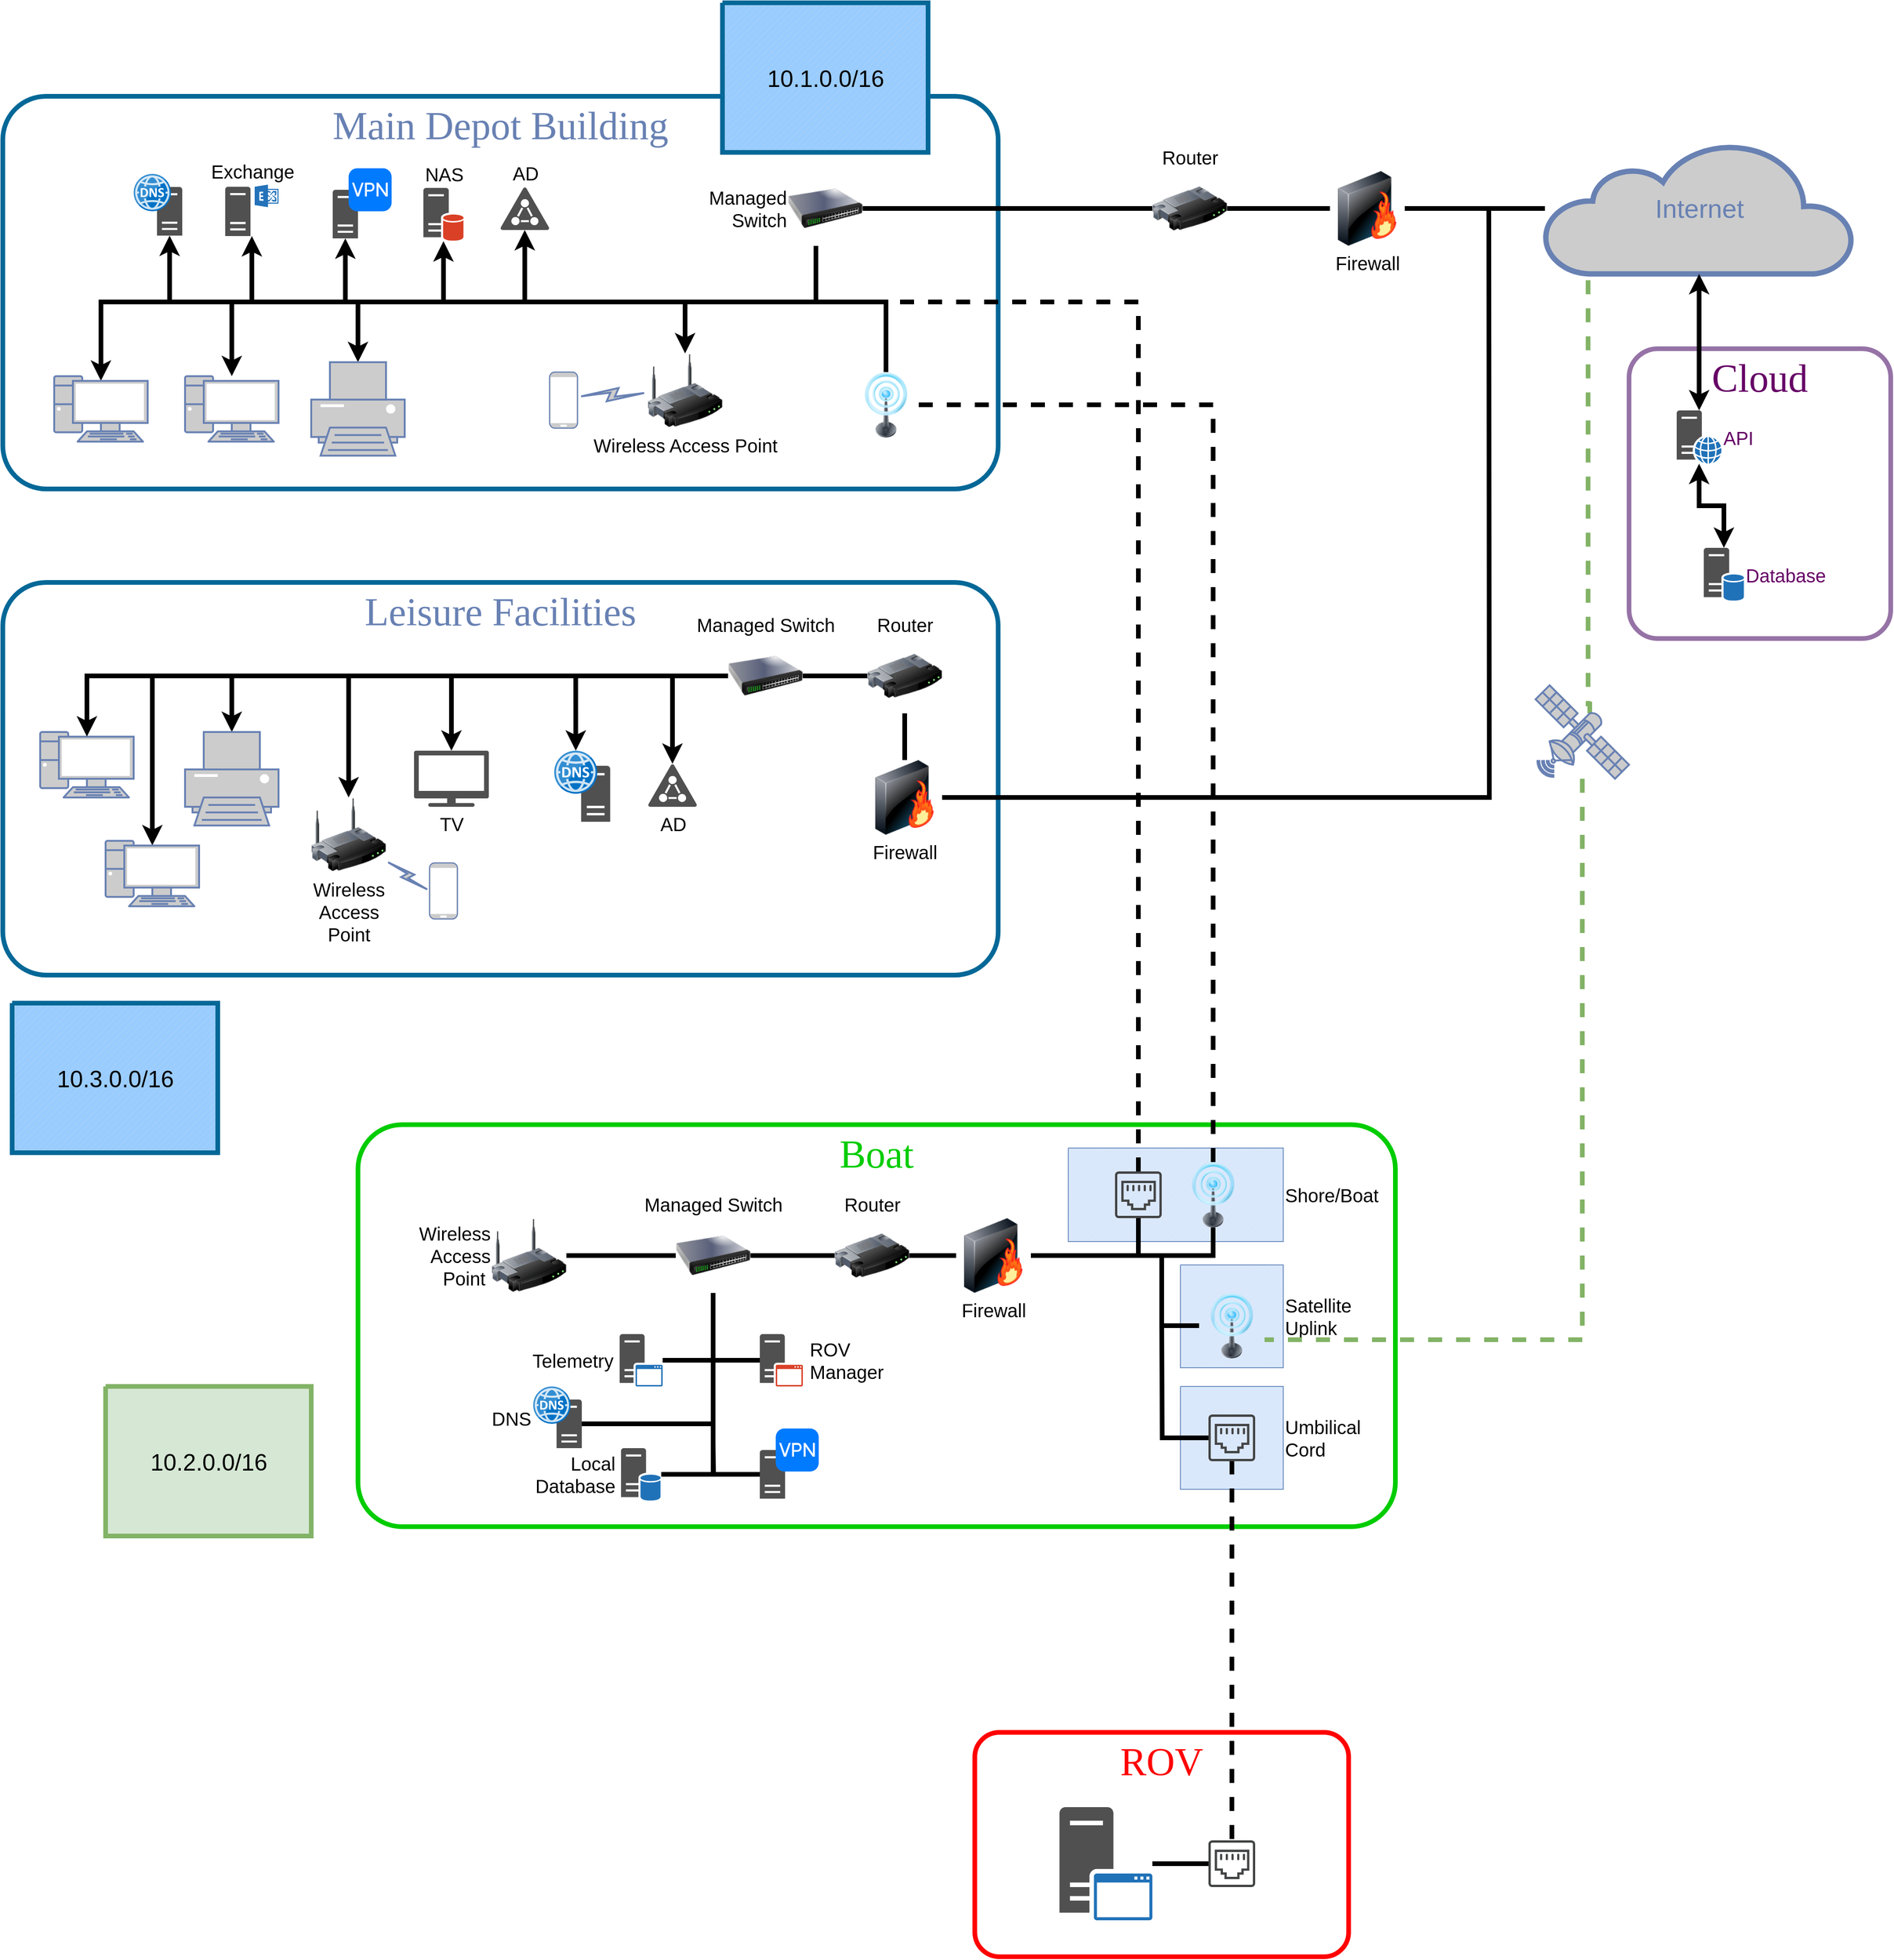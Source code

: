 <mxfile version="13.8.1" type="device"><diagram name="Page-1" id="bfe91b75-5d2c-26a0-9c1d-138518896778"><mxGraphModel dx="4060" dy="2083" grid="1" gridSize="10" guides="1" tooltips="1" connect="1" arrows="1" fold="1" page="1" pageScale="1" pageWidth="1100" pageHeight="850" background="#ffffff" math="0" shadow="0"><root><mxCell id="0"/><mxCell id="1" parent="0"/><mxCell id="BEjRYLNINEGM36u_xrD8-8" value="Cloud" style="rounded=1;whiteSpace=wrap;html=1;shadow=0;comic=0;strokeColor=#9673a6;strokeWidth=5;fontFamily=Verdana;fontSize=42;align=center;arcSize=11;verticalAlign=top;fillColor=none;fontColor=#660066;" vertex="1" parent="1"><mxGeometry x="1810" y="420" width="280" height="310" as="geometry"/></mxCell><mxCell id="fTc4LNqyEXs3I6kkygkH-61" value="&lt;div style=&quot;font-size: 20px;&quot;&gt;Satellite &lt;br style=&quot;font-size: 20px;&quot;&gt;&lt;/div&gt;&lt;div style=&quot;font-size: 20px;&quot;&gt;Uplink&lt;/div&gt;" style="verticalLabelPosition=middle;verticalAlign=middle;html=1;shape=mxgraph.basic.patternFillRect;fillStyle=diag;step=5;fillStrokeWidth=0.2;fillStrokeColor=#dddddd;labelBackgroundColor=none;fillColor=#dae8fc;strokeColor=#6c8ebf;labelPosition=right;align=left;fontSize=20;" parent="1" vertex="1"><mxGeometry x="1330" y="1400" width="110" height="110" as="geometry"/></mxCell><mxCell id="fTc4LNqyEXs3I6kkygkH-63" value="Umbilical&lt;br&gt;Cord" style="verticalLabelPosition=middle;verticalAlign=middle;html=1;shape=mxgraph.basic.patternFillRect;fillStyle=diag;step=5;fillStrokeWidth=0.2;fillStrokeColor=#dddddd;labelBackgroundColor=none;fillColor=#dae8fc;strokeColor=#6c8ebf;labelPosition=right;align=left;fontSize=20;" parent="1" vertex="1"><mxGeometry x="1330" y="1530" width="110" height="110" as="geometry"/></mxCell><mxCell id="fTc4LNqyEXs3I6kkygkH-59" value="Shore/Boat" style="verticalLabelPosition=middle;verticalAlign=middle;html=1;shape=mxgraph.basic.patternFillRect;fillStyle=diag;step=5;fillStrokeWidth=0.2;fillStrokeColor=#dddddd;fillColor=#dae8fc;strokeColor=#6c8ebf;labelPosition=right;align=left;fontSize=20;" parent="1" vertex="1"><mxGeometry x="1210" y="1275" width="230" height="100" as="geometry"/></mxCell><mxCell id="7c3789c024ecab99-82" value="Leisure Facilities" style="rounded=1;whiteSpace=wrap;html=1;shadow=0;comic=0;strokeColor=#036897;strokeWidth=5;fillColor=none;fontFamily=Verdana;fontSize=42;fontColor=#6881B3;align=center;arcSize=11;verticalAlign=top;" parent="1" vertex="1"><mxGeometry x="70" y="670" width="1065" height="420" as="geometry"/></mxCell><mxCell id="7c3789c024ecab99-81" value="Main Depot Building" style="rounded=1;whiteSpace=wrap;html=1;shadow=0;comic=0;strokeColor=#036897;strokeWidth=5;fillColor=none;fontFamily=Verdana;fontSize=42;fontColor=#6881B3;align=center;arcSize=11;verticalAlign=top;" parent="1" vertex="1"><mxGeometry x="70" y="150" width="1065" height="420" as="geometry"/></mxCell><mxCell id="7c3789c024ecab99-78" value="&lt;div style=&quot;font-size: 42px;&quot;&gt;Boat&lt;/div&gt;" style="rounded=1;whiteSpace=wrap;html=1;shadow=0;comic=0;strokeWidth=5;fillColor=none;fontFamily=Verdana;fontSize=42;align=center;arcSize=11;verticalAlign=top;strokeColor=#00CC00;fontColor=#00CC00;" parent="1" vertex="1"><mxGeometry x="450" y="1250" width="1110" height="430" as="geometry"/></mxCell><mxCell id="7c3789c024ecab99-52" style="edgeStyle=none;html=1;labelBackgroundColor=none;endArrow=none;endFill=0;strokeWidth=5;fontFamily=Verdana;fontSize=15;fontColor=#036897;entryX=0;entryY=0.5;entryDx=0;entryDy=0;exitX=1;exitY=0.5;exitDx=0;exitDy=0;" parent="1" source="8N6e3qmxS6AnXy7Mqe9B-5" target="8N6e3qmxS6AnXy7Mqe9B-2" edge="1"><mxGeometry relative="1" as="geometry"><mxPoint x="1480" y="271.41" as="targetPoint"/><mxPoint x="1390" y="270.94" as="sourcePoint"/></mxGeometry></mxCell><mxCell id="fTc4LNqyEXs3I6kkygkH-1" style="edgeStyle=orthogonalEdgeStyle;rounded=0;orthogonalLoop=1;jettySize=auto;html=1;exitX=0.5;exitY=0.07;exitDx=0;exitDy=0;exitPerimeter=0;startArrow=classic;startFill=1;endArrow=none;endFill=0;strokeWidth=5;" parent="1" source="7c3789c024ecab99-34" target="8N6e3qmxS6AnXy7Mqe9B-10" edge="1"><mxGeometry relative="1" as="geometry"><Array as="points"><mxPoint x="175" y="370"/><mxPoint x="940" y="370"/></Array></mxGeometry></mxCell><mxCell id="7c3789c024ecab99-34" value="" style="fontColor=#0066CC;verticalAlign=top;verticalLabelPosition=bottom;labelPosition=center;align=center;html=1;fillColor=#CCCCCC;strokeColor=#6881B3;gradientColor=none;gradientDirection=north;strokeWidth=2;shape=mxgraph.networks.pc;rounded=0;shadow=0;comic=0;" parent="1" vertex="1"><mxGeometry x="125.0" y="449.412" width="100" height="70" as="geometry"/></mxCell><mxCell id="fTc4LNqyEXs3I6kkygkH-2" style="edgeStyle=orthogonalEdgeStyle;rounded=0;orthogonalLoop=1;jettySize=auto;html=1;startArrow=classic;startFill=1;endArrow=none;endFill=0;strokeWidth=5;" parent="1" source="7c3789c024ecab99-35" edge="1"><mxGeometry relative="1" as="geometry"><mxPoint x="315" y="370" as="targetPoint"/></mxGeometry></mxCell><mxCell id="7c3789c024ecab99-35" value="" style="fontColor=#0066CC;verticalAlign=top;verticalLabelPosition=bottom;labelPosition=center;align=center;html=1;fillColor=#CCCCCC;strokeColor=#6881B3;gradientColor=none;gradientDirection=north;strokeWidth=2;shape=mxgraph.networks.pc;rounded=0;shadow=0;comic=0;" parent="1" vertex="1"><mxGeometry x="265.0" y="449.412" width="100" height="70" as="geometry"/></mxCell><mxCell id="fTc4LNqyEXs3I6kkygkH-3" style="edgeStyle=orthogonalEdgeStyle;rounded=0;orthogonalLoop=1;jettySize=auto;html=1;exitX=0.5;exitY=0;exitDx=0;exitDy=0;exitPerimeter=0;startArrow=classic;startFill=1;endArrow=none;endFill=0;strokeWidth=5;" parent="1" source="7c3789c024ecab99-43" edge="1"><mxGeometry relative="1" as="geometry"><mxPoint x="450" y="370" as="targetPoint"/></mxGeometry></mxCell><mxCell id="7c3789c024ecab99-43" value="" style="fontColor=#0066CC;verticalAlign=top;verticalLabelPosition=bottom;labelPosition=center;align=center;html=1;fillColor=#CCCCCC;strokeColor=#6881B3;gradientColor=none;gradientDirection=north;strokeWidth=2;shape=mxgraph.networks.printer;rounded=0;shadow=0;comic=0;" parent="1" vertex="1"><mxGeometry x="400.0" y="434.412" width="100" height="100" as="geometry"/></mxCell><mxCell id="7c3789c024ecab99-46" value="" style="fontColor=#0066CC;verticalAlign=top;verticalLabelPosition=bottom;labelPosition=center;align=center;html=1;fillColor=#CCCCCC;strokeColor=#6881B3;gradientColor=none;gradientDirection=north;strokeWidth=2;shape=mxgraph.networks.mobile;rounded=0;shadow=0;comic=0;" parent="1" vertex="1"><mxGeometry x="655" y="445" width="30" height="60" as="geometry"/></mxCell><mxCell id="fTc4LNqyEXs3I6kkygkH-81" value="" style="edgeStyle=orthogonalEdgeStyle;rounded=0;orthogonalLoop=1;jettySize=auto;html=1;startArrow=none;startFill=0;endArrow=none;endFill=0;strokeWidth=5;fontSize=20;fontColor=#00CC00;" parent="1" source="7c3789c024ecab99-53" edge="1"><mxGeometry relative="1" as="geometry"><mxPoint x="1640" y="270" as="targetPoint"/></mxGeometry></mxCell><mxCell id="7c3789c024ecab99-53" value="Internet" style="html=1;fillColor=#CCCCCC;strokeColor=#6881B3;gradientColor=none;gradientDirection=north;strokeWidth=2;shape=mxgraph.networks.cloud;fontColor=#6881B3;rounded=0;shadow=0;comic=0;align=center;fontSize=28;" parent="1" vertex="1"><mxGeometry x="1720" y="200.0" width="330" height="140" as="geometry"/></mxCell><mxCell id="7c3789c024ecab99-56" style="edgeStyle=none;html=1;labelBackgroundColor=none;endArrow=none;endFill=0;strokeWidth=5;fontFamily=Verdana;fontSize=28;fontColor=#6881B3;exitX=1;exitY=0.5;exitDx=0;exitDy=0;" parent="1" source="8N6e3qmxS6AnXy7Mqe9B-2" target="7c3789c024ecab99-53" edge="1"><mxGeometry relative="1" as="geometry"><mxPoint x="1580" y="271.41" as="sourcePoint"/></mxGeometry></mxCell><mxCell id="7c3789c024ecab99-61" value="" style="fontColor=#0066CC;verticalAlign=top;verticalLabelPosition=bottom;labelPosition=center;align=center;html=1;fillColor=#CCCCCC;strokeColor=#6881B3;gradientColor=none;gradientDirection=north;strokeWidth=2;shape=mxgraph.networks.pc;rounded=0;shadow=0;comic=0;" parent="1" vertex="1"><mxGeometry x="110.0" y="830.002" width="100" height="70" as="geometry"/></mxCell><mxCell id="fTc4LNqyEXs3I6kkygkH-11" style="edgeStyle=orthogonalEdgeStyle;rounded=0;orthogonalLoop=1;jettySize=auto;html=1;exitX=0.5;exitY=0.07;exitDx=0;exitDy=0;exitPerimeter=0;startArrow=classic;startFill=1;endArrow=none;endFill=0;strokeWidth=5;" parent="1" source="7c3789c024ecab99-62" edge="1"><mxGeometry relative="1" as="geometry"><mxPoint x="312" y="770" as="targetPoint"/><Array as="points"><mxPoint x="230" y="770"/></Array></mxGeometry></mxCell><mxCell id="7c3789c024ecab99-62" value="" style="fontColor=#0066CC;verticalAlign=top;verticalLabelPosition=bottom;labelPosition=center;align=center;html=1;fillColor=#CCCCCC;strokeColor=#6881B3;gradientColor=none;gradientDirection=north;strokeWidth=2;shape=mxgraph.networks.pc;rounded=0;shadow=0;comic=0;" parent="1" vertex="1"><mxGeometry x="180.0" y="946.412" width="100" height="70" as="geometry"/></mxCell><mxCell id="fTc4LNqyEXs3I6kkygkH-12" style="edgeStyle=orthogonalEdgeStyle;rounded=0;orthogonalLoop=1;jettySize=auto;html=1;exitX=0.5;exitY=0;exitDx=0;exitDy=0;exitPerimeter=0;startArrow=classic;startFill=1;endArrow=none;endFill=0;strokeWidth=5;" parent="1" source="7c3789c024ecab99-66" edge="1"><mxGeometry relative="1" as="geometry"><mxPoint x="450" y="770" as="targetPoint"/><Array as="points"><mxPoint x="315" y="770"/></Array></mxGeometry></mxCell><mxCell id="7c3789c024ecab99-66" value="" style="fontColor=#0066CC;verticalAlign=top;verticalLabelPosition=bottom;labelPosition=center;align=center;html=1;fillColor=#CCCCCC;strokeColor=#6881B3;gradientColor=none;gradientDirection=north;strokeWidth=2;shape=mxgraph.networks.printer;rounded=0;shadow=0;comic=0;" parent="1" vertex="1"><mxGeometry x="265.0" y="830.002" width="100" height="100" as="geometry"/></mxCell><mxCell id="7c3789c024ecab99-74" value="" style="fontColor=#0066CC;verticalAlign=top;verticalLabelPosition=bottom;labelPosition=center;align=center;html=1;fillColor=#CCCCCC;strokeColor=#6881B3;gradientColor=none;gradientDirection=north;strokeWidth=2;shape=mxgraph.networks.mobile;rounded=0;shadow=0;comic=0;" parent="1" vertex="1"><mxGeometry x="526.5" y="970" width="30" height="60" as="geometry"/></mxCell><mxCell id="8N6e3qmxS6AnXy7Mqe9B-1" value="ROV" style="rounded=1;whiteSpace=wrap;html=1;shadow=0;comic=0;strokeWidth=5;fontFamily=Verdana;fontSize=42;align=center;arcSize=11;verticalAlign=top;fillColor=none;strokeColor=#FF0000;fontColor=#FF0000;" parent="1" vertex="1"><mxGeometry x="1110" y="1900" width="400" height="240" as="geometry"/></mxCell><mxCell id="8N6e3qmxS6AnXy7Mqe9B-2" value="Firewall" style="image;html=1;image=img/lib/clip_art/networking/Firewall-page1_128x128.png;rounded=0;shadow=0;comic=0;strokeColor=#6881B3;strokeWidth=2;fillColor=#CCCCCC;fontSize=20;" parent="1" vertex="1"><mxGeometry x="1490" y="230" width="80" height="80" as="geometry"/></mxCell><mxCell id="8N6e3qmxS6AnXy7Mqe9B-5" value="Router" style="image;html=1;image=img/lib/clip_art/networking/Router_128x128.png;rounded=0;shadow=0;comic=0;strokeColor=#6881B3;strokeWidth=2;fillColor=#CCCCCC;labelPosition=center;verticalLabelPosition=top;align=center;verticalAlign=bottom;fontSize=20;" parent="1" vertex="1"><mxGeometry x="1300" y="230" width="80" height="80" as="geometry"/></mxCell><mxCell id="8N6e3qmxS6AnXy7Mqe9B-8" style="edgeStyle=orthogonalEdgeStyle;rounded=0;orthogonalLoop=1;jettySize=auto;html=1;entryX=0.5;entryY=1;entryDx=0;entryDy=0;entryPerimeter=0;fontColor=#0066CC;startArrow=classic;startFill=1;strokeWidth=5;" parent="1" source="BEjRYLNINEGM36u_xrD8-10" target="7c3789c024ecab99-53" edge="1"><mxGeometry relative="1" as="geometry"><mxPoint x="1885" y="515" as="sourcePoint"/></mxGeometry></mxCell><mxCell id="8N6e3qmxS6AnXy7Mqe9B-11" style="edgeStyle=orthogonalEdgeStyle;rounded=0;orthogonalLoop=1;jettySize=auto;html=1;exitX=1;exitY=0.5;exitDx=0;exitDy=0;entryX=0;entryY=0.5;entryDx=0;entryDy=0;fontColor=#0066CC;endArrow=none;endFill=0;strokeWidth=5;" parent="1" source="8N6e3qmxS6AnXy7Mqe9B-10" target="8N6e3qmxS6AnXy7Mqe9B-5" edge="1"><mxGeometry relative="1" as="geometry"/></mxCell><mxCell id="8N6e3qmxS6AnXy7Mqe9B-10" value="&lt;div&gt;Managed &lt;br&gt;&lt;/div&gt;&lt;div&gt;Switch&lt;/div&gt;" style="image;html=1;image=img/lib/clip_art/networking/Switch_128x128.png;rounded=0;shadow=0;comic=0;strokeColor=#6881B3;strokeWidth=2;fillColor=#CCCCCC;labelPosition=left;verticalLabelPosition=middle;align=right;verticalAlign=middle;fontSize=20;" parent="1" vertex="1"><mxGeometry x="910" y="230" width="80" height="80" as="geometry"/></mxCell><mxCell id="fTc4LNqyEXs3I6kkygkH-6" style="edgeStyle=orthogonalEdgeStyle;rounded=0;orthogonalLoop=1;jettySize=auto;html=1;exitX=0.5;exitY=0;exitDx=0;exitDy=0;startArrow=classic;startFill=1;endArrow=none;endFill=0;strokeWidth=5;" parent="1" source="fTc4LNqyEXs3I6kkygkH-5" edge="1"><mxGeometry relative="1" as="geometry"><mxPoint x="570" y="370" as="targetPoint"/><Array as="points"><mxPoint x="800" y="370"/></Array></mxGeometry></mxCell><mxCell id="fTc4LNqyEXs3I6kkygkH-5" value="Wireless Access Point" style="image;html=1;image=img/lib/clip_art/networking/Wireless_Router_128x128.png;fontSize=20;" parent="1" vertex="1"><mxGeometry x="760" y="425" width="80" height="80" as="geometry"/></mxCell><mxCell id="fTc4LNqyEXs3I6kkygkH-10" style="edgeStyle=orthogonalEdgeStyle;rounded=0;orthogonalLoop=1;jettySize=auto;html=1;exitX=0;exitY=0.5;exitDx=0;exitDy=0;entryX=0.5;entryY=0.07;entryDx=0;entryDy=0;entryPerimeter=0;startArrow=none;startFill=0;endArrow=classic;endFill=1;strokeWidth=5;" parent="1" source="fTc4LNqyEXs3I6kkygkH-7" target="7c3789c024ecab99-61" edge="1"><mxGeometry relative="1" as="geometry"/></mxCell><mxCell id="BEjRYLNINEGM36u_xrD8-23" style="edgeStyle=orthogonalEdgeStyle;rounded=0;orthogonalLoop=1;jettySize=auto;html=1;entryX=0;entryY=0.5;entryDx=0;entryDy=0;startArrow=none;startFill=0;endArrow=none;endFill=0;strokeWidth=5;fontSize=20;fontColor=#000000;" edge="1" parent="1" source="fTc4LNqyEXs3I6kkygkH-7" target="BEjRYLNINEGM36u_xrD8-22"><mxGeometry relative="1" as="geometry"/></mxCell><mxCell id="fTc4LNqyEXs3I6kkygkH-7" value="Managed Switch" style="image;html=1;image=img/lib/clip_art/networking/Switch_128x128.png;rounded=0;shadow=0;comic=0;strokeColor=#6881B3;strokeWidth=2;fillColor=#CCCCCC;labelPosition=center;verticalLabelPosition=top;align=center;verticalAlign=bottom;fontSize=20;" parent="1" vertex="1"><mxGeometry x="846" y="730" width="80" height="80" as="geometry"/></mxCell><mxCell id="fTc4LNqyEXs3I6kkygkH-13" style="edgeStyle=orthogonalEdgeStyle;rounded=0;orthogonalLoop=1;jettySize=auto;html=1;exitX=0.5;exitY=0;exitDx=0;exitDy=0;startArrow=classic;startFill=1;endArrow=none;endFill=0;strokeWidth=5;" parent="1" source="fTc4LNqyEXs3I6kkygkH-9" edge="1"><mxGeometry relative="1" as="geometry"><mxPoint x="590" y="770" as="targetPoint"/><Array as="points"><mxPoint x="440" y="770"/></Array></mxGeometry></mxCell><mxCell id="fTc4LNqyEXs3I6kkygkH-9" value="&lt;div&gt;Wireless &lt;br&gt;&lt;/div&gt;&lt;div&gt;Access &lt;br&gt;&lt;/div&gt;&lt;div&gt;Point&lt;/div&gt;" style="image;html=1;image=img/lib/clip_art/networking/Wireless_Router_128x128.png;fontSize=20;" parent="1" vertex="1"><mxGeometry x="400" y="900" width="80" height="80" as="geometry"/></mxCell><mxCell id="fTc4LNqyEXs3I6kkygkH-15" style="edgeStyle=orthogonalEdgeStyle;rounded=0;orthogonalLoop=1;jettySize=auto;html=1;startArrow=classic;startFill=1;endArrow=none;endFill=0;strokeWidth=5;" parent="1" source="fTc4LNqyEXs3I6kkygkH-14" edge="1"><mxGeometry relative="1" as="geometry"><mxPoint x="830" y="770" as="targetPoint"/><Array as="points"><mxPoint x="550" y="770"/></Array></mxGeometry></mxCell><mxCell id="fTc4LNqyEXs3I6kkygkH-14" value="&lt;font style=&quot;font-size: 20px&quot;&gt;TV&lt;/font&gt;" style="pointerEvents=1;shadow=0;dashed=0;html=1;strokeColor=none;fillColor=#505050;labelPosition=center;verticalLabelPosition=bottom;verticalAlign=top;outlineConnect=0;align=center;shape=mxgraph.office.devices.tv;" parent="1" vertex="1"><mxGeometry x="510" y="850" width="80" height="60" as="geometry"/></mxCell><mxCell id="fTc4LNqyEXs3I6kkygkH-17" value="" style="html=1;fillColor=#CCCCCC;strokeColor=#6881B3;gradientColor=none;gradientDirection=north;strokeWidth=2;shape=mxgraph.networks.comm_link_edge;html=1;labelBackgroundColor=none;endArrow=none;endFill=0;fontFamily=Verdana;fontSize=20;exitX=0;exitY=0.5;exitDx=0;exitDy=0;exitPerimeter=0;" parent="1" source="7c3789c024ecab99-74" target="fTc4LNqyEXs3I6kkygkH-9" edge="1"><mxGeometry width="100" height="100" relative="1" as="geometry"><mxPoint x="930" y="1136.41" as="sourcePoint"/><mxPoint x="630" y="1070.41" as="targetPoint"/></mxGeometry></mxCell><mxCell id="fTc4LNqyEXs3I6kkygkH-18" value="" style="html=1;fillColor=#CCCCCC;strokeColor=#6881B3;gradientColor=none;gradientDirection=north;strokeWidth=2;shape=mxgraph.networks.comm_link_edge;html=1;labelBackgroundColor=none;endArrow=none;endFill=0;fontFamily=Verdana;fontSize=20;entryX=1;entryY=0.436;entryDx=0;entryDy=0;entryPerimeter=0;" parent="1" source="fTc4LNqyEXs3I6kkygkH-5" target="7c3789c024ecab99-46" edge="1"><mxGeometry width="100" height="100" relative="1" as="geometry"><mxPoint x="735" y="449.41" as="sourcePoint"/><mxPoint x="685" y="482.743" as="targetPoint"/></mxGeometry></mxCell><mxCell id="fTc4LNqyEXs3I6kkygkH-23" style="edgeStyle=orthogonalEdgeStyle;rounded=0;orthogonalLoop=1;jettySize=auto;html=1;startArrow=classic;startFill=1;endArrow=none;endFill=0;strokeWidth=5;" parent="1" source="fTc4LNqyEXs3I6kkygkH-21" edge="1"><mxGeometry relative="1" as="geometry"><mxPoint x="336.5" y="370" as="targetPoint"/></mxGeometry></mxCell><mxCell id="fTc4LNqyEXs3I6kkygkH-21" value="Exchange" style="pointerEvents=1;shadow=0;dashed=0;html=1;strokeColor=none;fillColor=#505050;labelPosition=center;verticalLabelPosition=top;verticalAlign=bottom;outlineConnect=0;align=center;shape=mxgraph.office.servers.exchange_server;fontSize=20;" parent="1" vertex="1"><mxGeometry x="308" y="244.5" width="57" height="55" as="geometry"/></mxCell><mxCell id="fTc4LNqyEXs3I6kkygkH-25" style="edgeStyle=orthogonalEdgeStyle;rounded=0;orthogonalLoop=1;jettySize=auto;html=1;startArrow=classic;startFill=1;endArrow=none;endFill=0;strokeWidth=5;" parent="1" source="fTc4LNqyEXs3I6kkygkH-24" edge="1"><mxGeometry relative="1" as="geometry"><mxPoint x="248.5" y="370" as="targetPoint"/></mxGeometry></mxCell><mxCell id="fTc4LNqyEXs3I6kkygkH-26" style="edgeStyle=none;html=1;labelBackgroundColor=none;endArrow=none;endFill=0;strokeWidth=5;fontFamily=Verdana;fontSize=15;fontColor=#036897;entryX=0;entryY=0.5;entryDx=0;entryDy=0;exitX=1;exitY=0.5;exitDx=0;exitDy=0;" parent="1" source="fTc4LNqyEXs3I6kkygkH-28" target="fTc4LNqyEXs3I6kkygkH-27" edge="1"><mxGeometry relative="1" as="geometry"><mxPoint x="1060" y="1391.41" as="targetPoint"/><mxPoint x="970" y="1390.94" as="sourcePoint"/></mxGeometry></mxCell><mxCell id="fTc4LNqyEXs3I6kkygkH-31" style="edgeStyle=orthogonalEdgeStyle;rounded=0;orthogonalLoop=1;jettySize=auto;html=1;startArrow=none;startFill=0;endArrow=none;endFill=0;strokeWidth=5;" parent="1" source="fTc4LNqyEXs3I6kkygkH-27" target="fTc4LNqyEXs3I6kkygkH-29" edge="1"><mxGeometry relative="1" as="geometry"><Array as="points"><mxPoint x="1285" y="1390"/></Array></mxGeometry></mxCell><mxCell id="fTc4LNqyEXs3I6kkygkH-27" value="Firewall" style="image;html=1;image=img/lib/clip_art/networking/Firewall-page1_128x128.png;rounded=0;shadow=0;comic=0;strokeColor=#6881B3;strokeWidth=2;fillColor=#CCCCCC;fontSize=20;" parent="1" vertex="1"><mxGeometry x="1090" y="1350" width="80" height="80" as="geometry"/></mxCell><mxCell id="fTc4LNqyEXs3I6kkygkH-28" value="Router" style="image;html=1;image=img/lib/clip_art/networking/Router_128x128.png;rounded=0;shadow=0;comic=0;strokeColor=#6881B3;strokeWidth=2;fillColor=#CCCCCC;labelPosition=center;verticalLabelPosition=top;align=center;verticalAlign=bottom;fontSize=20;" parent="1" vertex="1"><mxGeometry x="960" y="1350" width="80" height="80" as="geometry"/></mxCell><mxCell id="fTc4LNqyEXs3I6kkygkH-33" style="edgeStyle=orthogonalEdgeStyle;rounded=0;orthogonalLoop=1;jettySize=auto;html=1;startArrow=none;startFill=0;endArrow=none;endFill=0;strokeWidth=5;dashed=1;" parent="1" source="fTc4LNqyEXs3I6kkygkH-29" edge="1"><mxGeometry relative="1" as="geometry"><mxPoint x="920" y="370" as="targetPoint"/><Array as="points"><mxPoint x="1285" y="370"/></Array></mxGeometry></mxCell><mxCell id="fTc4LNqyEXs3I6kkygkH-32" style="edgeStyle=orthogonalEdgeStyle;rounded=0;orthogonalLoop=1;jettySize=auto;html=1;exitX=0.5;exitY=1;exitDx=0;exitDy=0;startArrow=none;startFill=0;endArrow=none;endFill=0;strokeWidth=5;" parent="1" source="fTc4LNqyEXs3I6kkygkH-30" edge="1"><mxGeometry relative="1" as="geometry"><mxPoint x="1200" y="1390" as="targetPoint"/><Array as="points"><mxPoint x="1365" y="1390"/></Array></mxGeometry></mxCell><mxCell id="fTc4LNqyEXs3I6kkygkH-30" value="" style="image;html=1;image=img/lib/clip_art/telecommunication/Signal_tower_on_128x128.png" parent="1" vertex="1"><mxGeometry x="1330" y="1290" width="70" height="70" as="geometry"/></mxCell><mxCell id="fTc4LNqyEXs3I6kkygkH-35" style="edgeStyle=orthogonalEdgeStyle;rounded=0;orthogonalLoop=1;jettySize=auto;html=1;startArrow=none;startFill=0;endArrow=none;endFill=0;strokeWidth=5;" parent="1" source="fTc4LNqyEXs3I6kkygkH-34" edge="1"><mxGeometry relative="1" as="geometry"><mxPoint x="920" y="370" as="targetPoint"/><Array as="points"><mxPoint x="1015" y="370"/></Array></mxGeometry></mxCell><mxCell id="fTc4LNqyEXs3I6kkygkH-56" style="edgeStyle=orthogonalEdgeStyle;rounded=0;orthogonalLoop=1;jettySize=auto;html=1;exitX=1;exitY=0.5;exitDx=0;exitDy=0;entryX=0.5;entryY=0;entryDx=0;entryDy=0;dashed=1;startArrow=none;startFill=0;endArrow=none;endFill=0;strokeWidth=5;" parent="1" source="fTc4LNqyEXs3I6kkygkH-34" target="fTc4LNqyEXs3I6kkygkH-30" edge="1"><mxGeometry relative="1" as="geometry"/></mxCell><mxCell id="fTc4LNqyEXs3I6kkygkH-34" value="" style="image;html=1;image=img/lib/clip_art/telecommunication/Signal_tower_on_128x128.png" parent="1" vertex="1"><mxGeometry x="980" y="445" width="70" height="70" as="geometry"/></mxCell><mxCell id="fTc4LNqyEXs3I6kkygkH-38" style="edgeStyle=orthogonalEdgeStyle;rounded=0;orthogonalLoop=1;jettySize=auto;html=1;exitX=0.58;exitY=0.3;exitDx=0;exitDy=0;exitPerimeter=0;entryX=0.14;entryY=1;entryDx=0;entryDy=0;entryPerimeter=0;startArrow=none;startFill=0;endArrow=none;endFill=0;strokeWidth=5;dashed=1;fillColor=#d5e8d4;strokeColor=#82b366;" parent="1" source="fTc4LNqyEXs3I6kkygkH-36" target="7c3789c024ecab99-53" edge="1"><mxGeometry relative="1" as="geometry"><Array as="points"><mxPoint x="1766" y="800"/></Array></mxGeometry></mxCell><mxCell id="fTc4LNqyEXs3I6kkygkH-39" style="edgeStyle=orthogonalEdgeStyle;rounded=0;orthogonalLoop=1;jettySize=auto;html=1;startArrow=none;startFill=0;endArrow=none;endFill=0;strokeWidth=5;dashed=1;fillColor=#d5e8d4;strokeColor=#82b366;" parent="1" source="fTc4LNqyEXs3I6kkygkH-36" target="fTc4LNqyEXs3I6kkygkH-54" edge="1"><mxGeometry relative="1" as="geometry"><Array as="points"><mxPoint x="1760" y="1480"/></Array></mxGeometry></mxCell><mxCell id="fTc4LNqyEXs3I6kkygkH-36" value="" style="fontColor=#0066CC;verticalAlign=top;verticalLabelPosition=bottom;labelPosition=center;align=center;html=1;outlineConnect=0;fillColor=#CCCCCC;strokeColor=#6881B3;gradientColor=none;gradientDirection=north;strokeWidth=2;shape=mxgraph.networks.satellite;" parent="1" vertex="1"><mxGeometry x="1710" y="780" width="100" height="100" as="geometry"/></mxCell><mxCell id="fTc4LNqyEXs3I6kkygkH-47" style="edgeStyle=orthogonalEdgeStyle;rounded=0;orthogonalLoop=1;jettySize=auto;html=1;startArrow=none;startFill=0;endArrow=none;endFill=0;strokeWidth=5;" parent="1" source="BEjRYLNINEGM36u_xrD8-4" target="fTc4LNqyEXs3I6kkygkH-44" edge="1"><mxGeometry relative="1" as="geometry"><mxPoint x="1300" y="2015" as="sourcePoint"/></mxGeometry></mxCell><mxCell id="fTc4LNqyEXs3I6kkygkH-44" value="" style="pointerEvents=1;shadow=0;dashed=0;html=1;strokeColor=none;fillColor=#434445;aspect=fixed;labelPosition=center;verticalLabelPosition=bottom;verticalAlign=top;align=center;outlineConnect=0;shape=mxgraph.vvd.ethernet_port;" parent="1" vertex="1"><mxGeometry x="1360" y="2015.5" width="50" height="50" as="geometry"/></mxCell><mxCell id="fTc4LNqyEXs3I6kkygkH-29" value="" style="pointerEvents=1;shadow=0;dashed=0;html=1;strokeColor=none;fillColor=#434445;aspect=fixed;labelPosition=center;verticalLabelPosition=bottom;verticalAlign=top;align=center;outlineConnect=0;shape=mxgraph.vvd.ethernet_port;" parent="1" vertex="1"><mxGeometry x="1260" y="1300" width="50" height="50" as="geometry"/></mxCell><mxCell id="fTc4LNqyEXs3I6kkygkH-57" style="edgeStyle=orthogonalEdgeStyle;rounded=0;orthogonalLoop=1;jettySize=auto;html=1;startArrow=none;startFill=0;endArrow=none;endFill=0;strokeWidth=5;" parent="1" source="fTc4LNqyEXs3I6kkygkH-54" edge="1"><mxGeometry relative="1" as="geometry"><mxPoint x="1170" y="1390" as="targetPoint"/><Array as="points"><mxPoint x="1310" y="1465"/><mxPoint x="1310" y="1390"/></Array></mxGeometry></mxCell><mxCell id="fTc4LNqyEXs3I6kkygkH-54" value="" style="image;html=1;image=img/lib/clip_art/telecommunication/Signal_tower_on_128x128.png" parent="1" vertex="1"><mxGeometry x="1350" y="1430" width="70" height="70" as="geometry"/></mxCell><mxCell id="fTc4LNqyEXs3I6kkygkH-65" style="edgeStyle=orthogonalEdgeStyle;rounded=0;orthogonalLoop=1;jettySize=auto;html=1;startArrow=none;startFill=0;endArrow=none;endFill=0;strokeWidth=5;fontColor=#FFFFFF;" parent="1" source="fTc4LNqyEXs3I6kkygkH-64" edge="1"><mxGeometry relative="1" as="geometry"><mxPoint x="1310" y="1460" as="targetPoint"/></mxGeometry></mxCell><mxCell id="fTc4LNqyEXs3I6kkygkH-66" style="edgeStyle=orthogonalEdgeStyle;rounded=0;orthogonalLoop=1;jettySize=auto;html=1;startArrow=none;startFill=0;endArrow=none;endFill=0;strokeWidth=5;fontColor=#FFFFFF;dashed=1;exitX=0.501;exitY=0.719;exitDx=0;exitDy=0;exitPerimeter=0;" parent="1" source="fTc4LNqyEXs3I6kkygkH-63" target="fTc4LNqyEXs3I6kkygkH-44" edge="1"><mxGeometry relative="1" as="geometry"><Array as="points"><mxPoint x="1385" y="1940"/><mxPoint x="1385" y="1940"/></Array></mxGeometry></mxCell><mxCell id="fTc4LNqyEXs3I6kkygkH-64" value="" style="pointerEvents=1;shadow=0;dashed=0;html=1;strokeColor=none;fillColor=#434445;aspect=fixed;labelPosition=center;verticalLabelPosition=bottom;verticalAlign=top;align=center;outlineConnect=0;shape=mxgraph.vvd.ethernet_port;" parent="1" vertex="1"><mxGeometry x="1360" y="1560" width="50" height="50" as="geometry"/></mxCell><mxCell id="fTc4LNqyEXs3I6kkygkH-72" style="edgeStyle=orthogonalEdgeStyle;rounded=0;orthogonalLoop=1;jettySize=auto;html=1;entryX=0;entryY=0.5;entryDx=0;entryDy=0;startArrow=none;startFill=0;endArrow=none;endFill=0;strokeWidth=5;fontColor=#000000;" parent="1" source="fTc4LNqyEXs3I6kkygkH-70" target="fTc4LNqyEXs3I6kkygkH-28" edge="1"><mxGeometry relative="1" as="geometry"/></mxCell><mxCell id="fTc4LNqyEXs3I6kkygkH-77" style="edgeStyle=orthogonalEdgeStyle;rounded=0;orthogonalLoop=1;jettySize=auto;html=1;startArrow=none;startFill=0;endArrow=none;endFill=0;strokeWidth=5;fontColor=#000000;" parent="1" source="fTc4LNqyEXs3I6kkygkH-70" target="fTc4LNqyEXs3I6kkygkH-75" edge="1"><mxGeometry relative="1" as="geometry"><Array as="points"><mxPoint x="830" y="1502"/></Array></mxGeometry></mxCell><mxCell id="fTc4LNqyEXs3I6kkygkH-79" style="edgeStyle=orthogonalEdgeStyle;rounded=0;orthogonalLoop=1;jettySize=auto;html=1;startArrow=none;startFill=0;endArrow=none;endFill=0;strokeWidth=5;fontColor=#000000;" parent="1" source="fTc4LNqyEXs3I6kkygkH-70" target="fTc4LNqyEXs3I6kkygkH-78" edge="1"><mxGeometry relative="1" as="geometry"><Array as="points"><mxPoint x="830" y="1624"/></Array></mxGeometry></mxCell><mxCell id="fTc4LNqyEXs3I6kkygkH-70" value="Managed Switch" style="image;html=1;image=img/lib/clip_art/networking/Switch_128x128.png;rounded=0;shadow=0;comic=0;strokeColor=#6881B3;strokeWidth=2;fillColor=#CCCCCC;labelPosition=center;verticalLabelPosition=top;align=center;verticalAlign=bottom;fontSize=20;" parent="1" vertex="1"><mxGeometry x="790" y="1350" width="80" height="80" as="geometry"/></mxCell><mxCell id="fTc4LNqyEXs3I6kkygkH-73" style="edgeStyle=orthogonalEdgeStyle;rounded=0;orthogonalLoop=1;jettySize=auto;html=1;startArrow=none;startFill=0;endArrow=none;endFill=0;strokeWidth=5;fontColor=#000000;" parent="1" source="fTc4LNqyEXs3I6kkygkH-71" target="fTc4LNqyEXs3I6kkygkH-70" edge="1"><mxGeometry relative="1" as="geometry"/></mxCell><mxCell id="fTc4LNqyEXs3I6kkygkH-71" value="&lt;div&gt;Wireless &lt;br&gt;&lt;/div&gt;&lt;div&gt;Access &lt;br&gt;&lt;/div&gt;&lt;div&gt;Point&amp;nbsp;&lt;/div&gt;" style="image;html=1;image=img/lib/clip_art/networking/Wireless_Router_128x128.png;fontSize=20;labelPosition=left;verticalLabelPosition=middle;align=right;verticalAlign=middle;" parent="1" vertex="1"><mxGeometry x="593" y="1350" width="80" height="80" as="geometry"/></mxCell><mxCell id="fTc4LNqyEXs3I6kkygkH-75" value="Telemetry&amp;nbsp;" style="pointerEvents=1;shadow=0;dashed=0;html=1;strokeColor=none;fillColor=#505050;labelPosition=left;verticalLabelPosition=middle;verticalAlign=middle;outlineConnect=0;align=right;shape=mxgraph.office.servers.application_server_blue;labelBackgroundColor=none;fontColor=#000000;fontSize=20;" parent="1" vertex="1"><mxGeometry x="730" y="1474" width="46" height="56" as="geometry"/></mxCell><mxCell id="fTc4LNqyEXs3I6kkygkH-78" value="Local&amp;nbsp;&lt;br&gt;Database&amp;nbsp;" style="pointerEvents=1;shadow=0;dashed=0;html=1;strokeColor=none;fillColor=#505050;labelPosition=left;verticalLabelPosition=middle;verticalAlign=middle;outlineConnect=0;align=right;shape=mxgraph.office.servers.database_server_blue;labelBackgroundColor=none;fontColor=#000000;fontSize=20;" parent="1" vertex="1"><mxGeometry x="731.5" y="1596" width="43" height="56" as="geometry"/></mxCell><mxCell id="fTc4LNqyEXs3I6kkygkH-82" value="10.3.0.0/16" style="verticalLabelPosition=middle;verticalAlign=middle;html=1;shape=mxgraph.basic.patternFillRect;fillStyle=diag;step=5;fillStrokeWidth=0.2;fillStrokeColor=#dddddd;labelBackgroundColor=none;strokeWidth=5;fillColor=#99CCFF;fontSize=25;strokeColor=#036897;labelPosition=center;align=center;" parent="1" vertex="1"><mxGeometry x="80" y="1120" width="220" height="160" as="geometry"/></mxCell><mxCell id="fTc4LNqyEXs3I6kkygkH-83" value="10.2.0.0/16" style="verticalLabelPosition=middle;verticalAlign=middle;html=1;shape=mxgraph.basic.patternFillRect;fillStyle=diag;step=5;fillStrokeWidth=0.2;fillStrokeColor=#dddddd;labelBackgroundColor=none;strokeWidth=5;fillColor=#d5e8d4;fontSize=25;strokeColor=#82b366;labelPosition=center;align=center;" parent="1" vertex="1"><mxGeometry x="180" y="1530" width="220" height="160" as="geometry"/></mxCell><mxCell id="fTc4LNqyEXs3I6kkygkH-88" style="edgeStyle=orthogonalEdgeStyle;rounded=0;orthogonalLoop=1;jettySize=auto;html=1;startArrow=none;startFill=0;endArrow=none;endFill=0;strokeWidth=5;fontSize=20;fontColor=#000000;" parent="1" source="fTc4LNqyEXs3I6kkygkH-87" edge="1"><mxGeometry relative="1" as="geometry"><mxPoint x="830" y="1502.0" as="targetPoint"/></mxGeometry></mxCell><mxCell id="fTc4LNqyEXs3I6kkygkH-87" value="&lt;div&gt;&amp;nbsp;ROV&lt;/div&gt;&lt;div&gt;&amp;nbsp;Manager&lt;br&gt;&lt;/div&gt;" style="pointerEvents=1;shadow=0;dashed=0;html=1;strokeColor=none;fillColor=#505050;labelPosition=right;verticalLabelPosition=middle;verticalAlign=middle;outlineConnect=0;align=left;shape=mxgraph.office.servers.application_server_orange;labelBackgroundColor=none;fontSize=20;fontColor=#000000;" parent="1" vertex="1"><mxGeometry x="880" y="1474" width="46" height="56" as="geometry"/></mxCell><mxCell id="XGyv3vqjC-9N_ONmua1S-2" style="edgeStyle=orthogonalEdgeStyle;rounded=0;orthogonalLoop=1;jettySize=auto;html=1;fontSize=20;strokeWidth=5;startArrow=classic;startFill=1;endArrow=none;endFill=0;" parent="1" source="XGyv3vqjC-9N_ONmua1S-1" edge="1"><mxGeometry relative="1" as="geometry"><mxPoint x="436.5" y="370" as="targetPoint"/></mxGeometry></mxCell><mxCell id="XGyv3vqjC-9N_ONmua1S-4" value="" style="group" parent="1" vertex="1" connectable="0"><mxGeometry x="423" y="227" width="63" height="75" as="geometry"/></mxCell><mxCell id="XGyv3vqjC-9N_ONmua1S-1" value="" style="pointerEvents=1;shadow=0;dashed=0;html=1;strokeColor=none;fillColor=#505050;labelPosition=center;verticalLabelPosition=bottom;verticalAlign=top;outlineConnect=0;align=center;shape=mxgraph.office.servers.server_generic;fontSize=20;" parent="XGyv3vqjC-9N_ONmua1S-4" vertex="1"><mxGeometry y="23" width="27" height="52" as="geometry"/></mxCell><mxCell id="XGyv3vqjC-9N_ONmua1S-3" value="" style="html=1;strokeWidth=1;shadow=0;dashed=0;shape=mxgraph.ios7.misc.vpn;fillColor=#007AFF;strokeColor=none;buttonText=;strokeColor2=#222222;fontColor=#222222;fontSize=8;verticalLabelPosition=bottom;verticalAlign=top;align=center;aspect=fixed;" parent="XGyv3vqjC-9N_ONmua1S-4" vertex="1"><mxGeometry x="17" width="46" height="46" as="geometry"/></mxCell><mxCell id="XGyv3vqjC-9N_ONmua1S-5" value="" style="group" parent="1" vertex="1" connectable="0"><mxGeometry x="210" y="233" width="52" height="66" as="geometry"/></mxCell><mxCell id="fTc4LNqyEXs3I6kkygkH-24" value="" style="pointerEvents=1;shadow=0;dashed=0;html=1;strokeColor=none;fillColor=#505050;labelPosition=center;verticalLabelPosition=bottom;verticalAlign=top;outlineConnect=0;align=center;shape=mxgraph.office.servers.server_generic;" parent="XGyv3vqjC-9N_ONmua1S-5" vertex="1"><mxGeometry x="25" y="14" width="27" height="52" as="geometry"/></mxCell><mxCell id="fTc4LNqyEXs3I6kkygkH-19" value="" style="aspect=fixed;html=1;points=[];align=center;image;fontSize=12;image=img/lib/mscae/DNS.svg;" parent="XGyv3vqjC-9N_ONmua1S-5" vertex="1"><mxGeometry width="40" height="40" as="geometry"/></mxCell><mxCell id="XGyv3vqjC-9N_ONmua1S-6" value="" style="group" parent="1" vertex="1" connectable="0"><mxGeometry x="950" y="1545" width="63" height="75" as="geometry"/></mxCell><mxCell id="XGyv3vqjC-9N_ONmua1S-11" value="" style="group" parent="XGyv3vqjC-9N_ONmua1S-6" vertex="1" connectable="0"><mxGeometry x="-70" y="30" width="63" height="75" as="geometry"/></mxCell><mxCell id="XGyv3vqjC-9N_ONmua1S-7" value="" style="pointerEvents=1;shadow=0;dashed=0;html=1;strokeColor=none;fillColor=#505050;labelPosition=center;verticalLabelPosition=bottom;verticalAlign=top;outlineConnect=0;align=center;shape=mxgraph.office.servers.server_generic;fontSize=20;" parent="XGyv3vqjC-9N_ONmua1S-11" vertex="1"><mxGeometry y="23" width="27" height="52" as="geometry"/></mxCell><mxCell id="XGyv3vqjC-9N_ONmua1S-8" value="" style="html=1;strokeWidth=1;shadow=0;dashed=0;shape=mxgraph.ios7.misc.vpn;fillColor=#007AFF;strokeColor=none;buttonText=;strokeColor2=#222222;fontColor=#222222;fontSize=8;verticalLabelPosition=bottom;verticalAlign=top;align=center;aspect=fixed;" parent="XGyv3vqjC-9N_ONmua1S-11" vertex="1"><mxGeometry x="17" width="46" height="46" as="geometry"/></mxCell><mxCell id="XGyv3vqjC-9N_ONmua1S-12" style="edgeStyle=orthogonalEdgeStyle;rounded=0;orthogonalLoop=1;jettySize=auto;html=1;startArrow=none;startFill=0;endArrow=none;endFill=0;strokeWidth=5;fontSize=20;" parent="1" source="XGyv3vqjC-9N_ONmua1S-7" edge="1"><mxGeometry relative="1" as="geometry"><mxPoint x="830" y="1590" as="targetPoint"/></mxGeometry></mxCell><mxCell id="BEjRYLNINEGM36u_xrD8-4" value="" style="pointerEvents=1;shadow=0;dashed=0;html=1;strokeColor=none;fillColor=#505050;labelPosition=center;verticalLabelPosition=bottom;verticalAlign=top;outlineConnect=0;align=center;shape=mxgraph.office.servers.application_server_blue;aspect=fixed;" vertex="1" parent="1"><mxGeometry x="1200.61" y="1980" width="99.39" height="121" as="geometry"/></mxCell><mxCell id="BEjRYLNINEGM36u_xrD8-9" value="Database" style="shadow=0;dashed=0;html=1;strokeColor=none;fillColor=#505050;labelPosition=right;verticalLabelPosition=middle;verticalAlign=middle;outlineConnect=0;align=left;shape=mxgraph.office.databases.database_server_blue;fontColor=#660066;fontSize=20;" vertex="1" parent="1"><mxGeometry x="1890" y="633" width="43" height="57" as="geometry"/></mxCell><mxCell id="BEjRYLNINEGM36u_xrD8-11" style="edgeStyle=orthogonalEdgeStyle;rounded=0;orthogonalLoop=1;jettySize=auto;html=1;fontSize=20;fontColor=#660066;strokeWidth=5;startArrow=classic;startFill=1;" edge="1" parent="1" source="BEjRYLNINEGM36u_xrD8-10" target="BEjRYLNINEGM36u_xrD8-9"><mxGeometry relative="1" as="geometry"/></mxCell><mxCell id="BEjRYLNINEGM36u_xrD8-10" value="API" style="pointerEvents=1;shadow=0;dashed=0;html=1;strokeColor=none;fillColor=#505050;labelPosition=right;verticalLabelPosition=middle;verticalAlign=middle;outlineConnect=0;align=left;shape=mxgraph.office.servers.web_server_blue;fontSize=20;fontColor=#660066;" vertex="1" parent="1"><mxGeometry x="1861" y="486" width="48" height="57" as="geometry"/></mxCell><mxCell id="BEjRYLNINEGM36u_xrD8-13" style="edgeStyle=orthogonalEdgeStyle;rounded=0;orthogonalLoop=1;jettySize=auto;html=1;startArrow=classic;startFill=1;strokeWidth=5;fontSize=20;fontColor=#000000;endArrow=none;endFill=0;" edge="1" parent="1" source="BEjRYLNINEGM36u_xrD8-12"><mxGeometry relative="1" as="geometry"><mxPoint x="541.5" y="370" as="targetPoint"/></mxGeometry></mxCell><mxCell id="BEjRYLNINEGM36u_xrD8-12" value="NAS" style="shadow=0;dashed=0;html=1;strokeColor=none;fillColor=#505050;labelPosition=center;verticalLabelPosition=top;verticalAlign=bottom;outlineConnect=0;align=center;shape=mxgraph.office.databases.database_server_orange;fontSize=20;" vertex="1" parent="1"><mxGeometry x="520" y="248" width="43" height="57" as="geometry"/></mxCell><mxCell id="BEjRYLNINEGM36u_xrD8-17" value="DNS" style="group;labelPosition=left;verticalLabelPosition=middle;align=right;verticalAlign=middle;fontSize=20;" vertex="1" connectable="0" parent="1"><mxGeometry x="637.5" y="1530" width="52" height="66" as="geometry"/></mxCell><mxCell id="BEjRYLNINEGM36u_xrD8-18" value="" style="pointerEvents=1;shadow=0;dashed=0;html=1;strokeColor=none;fillColor=#505050;labelPosition=center;verticalLabelPosition=bottom;verticalAlign=top;outlineConnect=0;align=center;shape=mxgraph.office.servers.server_generic;" vertex="1" parent="BEjRYLNINEGM36u_xrD8-17"><mxGeometry x="25" y="14" width="27" height="52" as="geometry"/></mxCell><mxCell id="BEjRYLNINEGM36u_xrD8-19" value="" style="aspect=fixed;html=1;points=[];align=center;image;fontSize=12;image=img/lib/mscae/DNS.svg;" vertex="1" parent="BEjRYLNINEGM36u_xrD8-17"><mxGeometry width="40" height="40" as="geometry"/></mxCell><mxCell id="BEjRYLNINEGM36u_xrD8-20" style="edgeStyle=orthogonalEdgeStyle;rounded=0;orthogonalLoop=1;jettySize=auto;html=1;startArrow=none;startFill=0;endArrow=none;endFill=0;strokeWidth=5;fontSize=20;fontColor=#000000;" edge="1" parent="1" source="BEjRYLNINEGM36u_xrD8-18"><mxGeometry relative="1" as="geometry"><mxPoint x="830" y="1570" as="targetPoint"/></mxGeometry></mxCell><mxCell id="BEjRYLNINEGM36u_xrD8-25" style="edgeStyle=orthogonalEdgeStyle;rounded=0;orthogonalLoop=1;jettySize=auto;html=1;startArrow=none;startFill=0;endArrow=none;endFill=0;strokeWidth=5;fontSize=20;fontColor=#000000;" edge="1" parent="1" source="BEjRYLNINEGM36u_xrD8-21"><mxGeometry relative="1" as="geometry"><mxPoint x="1660" y="270.0" as="targetPoint"/></mxGeometry></mxCell><mxCell id="BEjRYLNINEGM36u_xrD8-21" value="Firewall" style="image;html=1;image=img/lib/clip_art/networking/Firewall-page1_128x128.png;rounded=0;shadow=0;comic=0;strokeColor=#6881B3;strokeWidth=2;fillColor=#CCCCCC;fontSize=20;" vertex="1" parent="1"><mxGeometry x="995" y="860" width="80" height="80" as="geometry"/></mxCell><mxCell id="BEjRYLNINEGM36u_xrD8-24" style="edgeStyle=orthogonalEdgeStyle;rounded=0;orthogonalLoop=1;jettySize=auto;html=1;entryX=0.5;entryY=0;entryDx=0;entryDy=0;startArrow=none;startFill=0;endArrow=none;endFill=0;strokeWidth=5;fontSize=20;fontColor=#000000;" edge="1" parent="1" source="BEjRYLNINEGM36u_xrD8-22" target="BEjRYLNINEGM36u_xrD8-21"><mxGeometry relative="1" as="geometry"/></mxCell><mxCell id="BEjRYLNINEGM36u_xrD8-22" value="Router" style="image;html=1;image=img/lib/clip_art/networking/Router_128x128.png;rounded=0;shadow=0;comic=0;strokeColor=#6881B3;strokeWidth=2;fillColor=#CCCCCC;labelPosition=center;verticalLabelPosition=top;align=center;verticalAlign=bottom;fontSize=20;" vertex="1" parent="1"><mxGeometry x="995" y="730" width="80" height="80" as="geometry"/></mxCell><mxCell id="BEjRYLNINEGM36u_xrD8-26" value="10.1.0.0/16" style="verticalLabelPosition=middle;verticalAlign=middle;html=1;shape=mxgraph.basic.patternFillRect;fillStyle=diag;step=5;fillStrokeWidth=0.2;fillStrokeColor=#dddddd;labelBackgroundColor=none;strokeWidth=5;fillColor=#99CCFF;fontSize=25;strokeColor=#036897;labelPosition=center;align=center;" vertex="1" parent="1"><mxGeometry x="840" y="50" width="220" height="160" as="geometry"/></mxCell><mxCell id="BEjRYLNINEGM36u_xrD8-27" value="" style="group;aspect=fixed;" vertex="1" connectable="0" parent="1"><mxGeometry x="660" y="850" width="59.88" height="76" as="geometry"/></mxCell><mxCell id="BEjRYLNINEGM36u_xrD8-28" value="" style="pointerEvents=1;shadow=0;dashed=0;html=1;strokeColor=none;fillColor=#505050;labelPosition=center;verticalLabelPosition=bottom;verticalAlign=top;outlineConnect=0;align=center;shape=mxgraph.office.servers.server_generic;" vertex="1" parent="BEjRYLNINEGM36u_xrD8-27"><mxGeometry x="28.788" y="16.121" width="31.092" height="59.879" as="geometry"/></mxCell><mxCell id="BEjRYLNINEGM36u_xrD8-29" value="" style="aspect=fixed;html=1;points=[];align=center;image;fontSize=12;image=img/lib/mscae/DNS.svg;" vertex="1" parent="BEjRYLNINEGM36u_xrD8-27"><mxGeometry width="46.061" height="46.061" as="geometry"/></mxCell><mxCell id="BEjRYLNINEGM36u_xrD8-30" style="edgeStyle=orthogonalEdgeStyle;rounded=0;orthogonalLoop=1;jettySize=auto;html=1;startArrow=classic;startFill=1;endArrow=none;endFill=0;strokeWidth=5;fontSize=20;fontColor=#000000;" edge="1" parent="1" source="BEjRYLNINEGM36u_xrD8-29"><mxGeometry relative="1" as="geometry"><mxPoint x="683.03" y="770" as="targetPoint"/></mxGeometry></mxCell><mxCell id="BEjRYLNINEGM36u_xrD8-32" style="edgeStyle=orthogonalEdgeStyle;rounded=0;orthogonalLoop=1;jettySize=auto;html=1;startArrow=classic;startFill=1;endArrow=none;endFill=0;strokeWidth=5;fontSize=20;fontColor=#000000;" edge="1" parent="1" source="BEjRYLNINEGM36u_xrD8-31"><mxGeometry relative="1" as="geometry"><mxPoint x="628.5" y="370" as="targetPoint"/></mxGeometry></mxCell><mxCell id="BEjRYLNINEGM36u_xrD8-31" value="AD" style="pointerEvents=1;shadow=0;dashed=0;html=1;strokeColor=none;fillColor=#505050;labelPosition=center;verticalLabelPosition=top;verticalAlign=bottom;outlineConnect=0;align=center;shape=mxgraph.office.security.active_directory;fontSize=20;fontColor=#000000;" vertex="1" parent="1"><mxGeometry x="602" y="247" width="53" height="46" as="geometry"/></mxCell><mxCell id="BEjRYLNINEGM36u_xrD8-34" style="edgeStyle=orthogonalEdgeStyle;rounded=0;orthogonalLoop=1;jettySize=auto;html=1;startArrow=classic;startFill=1;endArrow=none;endFill=0;strokeWidth=5;fontSize=20;fontColor=#000000;" edge="1" parent="1" source="BEjRYLNINEGM36u_xrD8-33"><mxGeometry relative="1" as="geometry"><mxPoint x="786.5" y="770" as="targetPoint"/></mxGeometry></mxCell><mxCell id="BEjRYLNINEGM36u_xrD8-33" value="AD" style="pointerEvents=1;shadow=0;dashed=0;html=1;strokeColor=none;fillColor=#505050;labelPosition=center;verticalLabelPosition=bottom;verticalAlign=top;outlineConnect=0;align=center;shape=mxgraph.office.security.active_directory;fontSize=20;fontColor=#000000;" vertex="1" parent="1"><mxGeometry x="760" y="864" width="53" height="46" as="geometry"/></mxCell></root></mxGraphModel></diagram></mxfile>